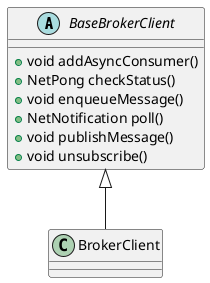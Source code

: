 @startuml


abstract class BaseBrokerClient{
 + void addAsyncConsumer()
 + NetPong checkStatus()
 + void enqueueMessage()
 + NetNotification poll()
 + void publishMessage()
 + void unsubscribe()
}

class BrokerClient{

}

BaseBrokerClient <|-- BrokerClient





@enduml